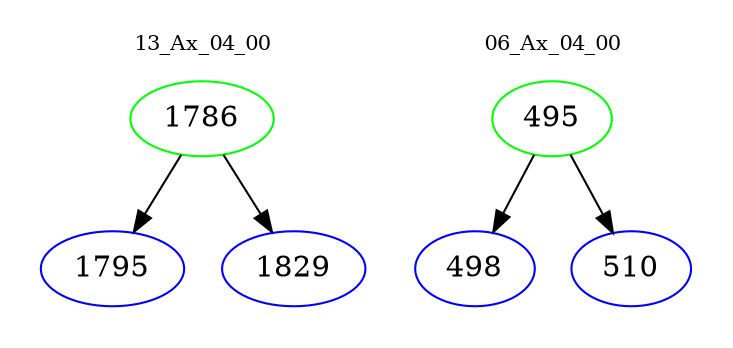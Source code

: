 digraph{
subgraph cluster_0 {
color = white
label = "13_Ax_04_00";
fontsize=10;
T0_1786 [label="1786", color="green"]
T0_1786 -> T0_1795 [color="black"]
T0_1795 [label="1795", color="blue"]
T0_1786 -> T0_1829 [color="black"]
T0_1829 [label="1829", color="blue"]
}
subgraph cluster_1 {
color = white
label = "06_Ax_04_00";
fontsize=10;
T1_495 [label="495", color="green"]
T1_495 -> T1_498 [color="black"]
T1_498 [label="498", color="blue"]
T1_495 -> T1_510 [color="black"]
T1_510 [label="510", color="blue"]
}
}
